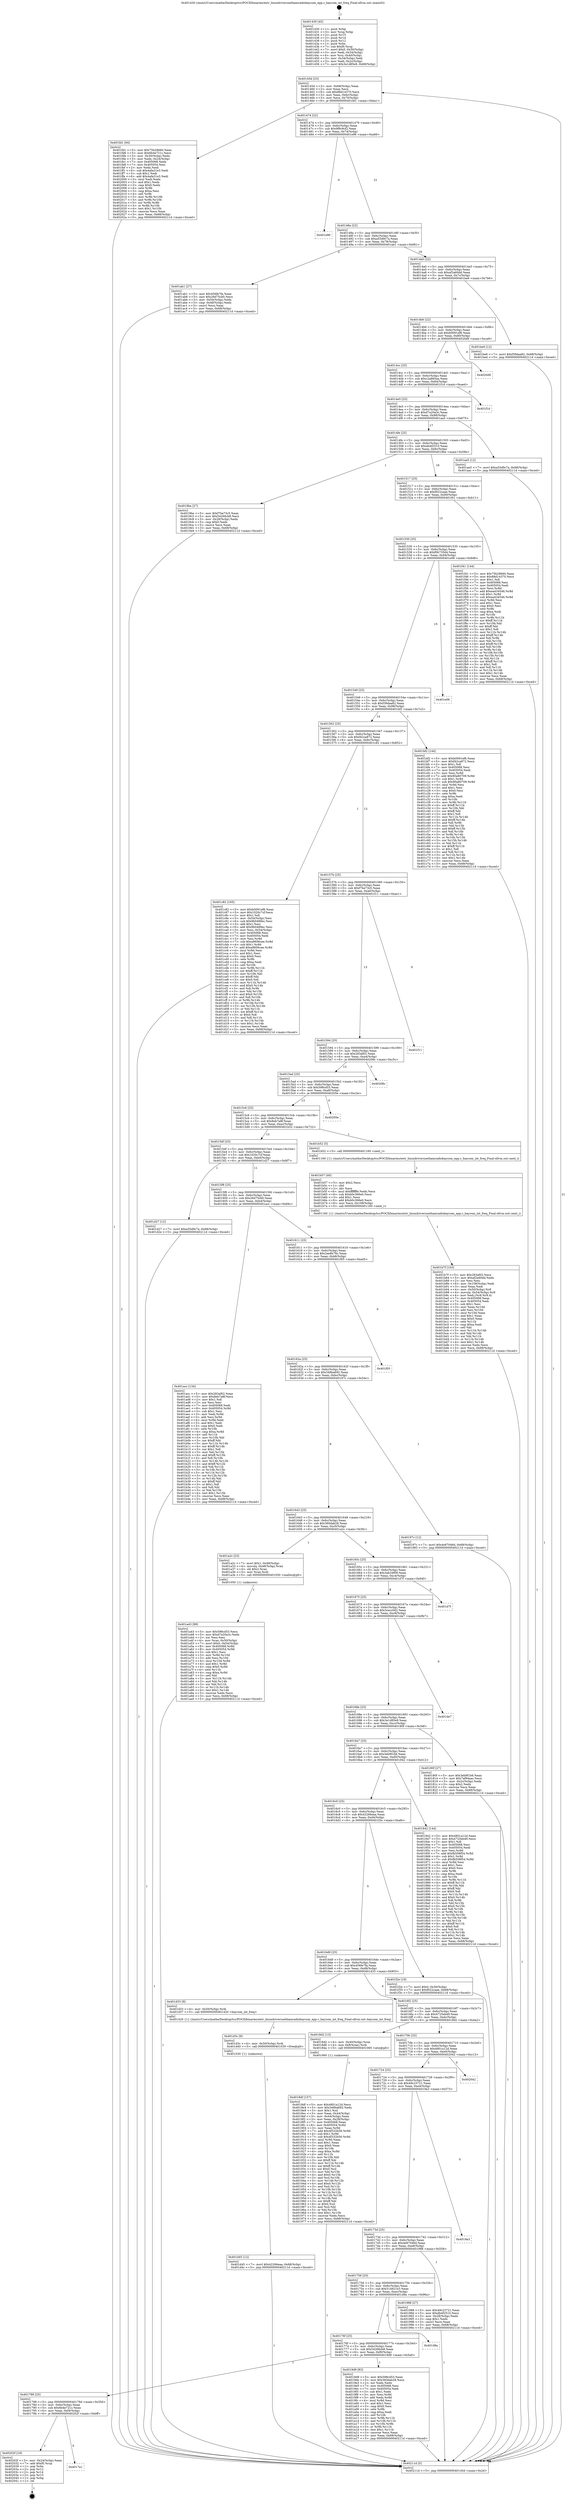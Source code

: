 digraph "0x401430" {
  label = "0x401430 (/mnt/c/Users/mathe/Desktop/tcc/POCII/binaries/extr_linuxdriversnethamradiobaycom_epp.c_baycom_int_freq_Final-ollvm.out::main(0))"
  labelloc = "t"
  node[shape=record]

  Entry [label="",width=0.3,height=0.3,shape=circle,fillcolor=black,style=filled]
  "0x40145d" [label="{
     0x40145d [23]\l
     | [instrs]\l
     &nbsp;&nbsp;0x40145d \<+3\>: mov -0x68(%rbp),%eax\l
     &nbsp;&nbsp;0x401460 \<+2\>: mov %eax,%ecx\l
     &nbsp;&nbsp;0x401462 \<+6\>: sub $0x88d14370,%ecx\l
     &nbsp;&nbsp;0x401468 \<+3\>: mov %eax,-0x6c(%rbp)\l
     &nbsp;&nbsp;0x40146b \<+3\>: mov %ecx,-0x70(%rbp)\l
     &nbsp;&nbsp;0x40146e \<+6\>: je 0000000000401fd1 \<main+0xba1\>\l
  }"]
  "0x401fd1" [label="{
     0x401fd1 [94]\l
     | [instrs]\l
     &nbsp;&nbsp;0x401fd1 \<+5\>: mov $0x75b28660,%eax\l
     &nbsp;&nbsp;0x401fd6 \<+5\>: mov $0x6b4e721c,%ecx\l
     &nbsp;&nbsp;0x401fdb \<+3\>: mov -0x30(%rbp),%edx\l
     &nbsp;&nbsp;0x401fde \<+3\>: mov %edx,-0x24(%rbp)\l
     &nbsp;&nbsp;0x401fe1 \<+7\>: mov 0x405068,%edx\l
     &nbsp;&nbsp;0x401fe8 \<+7\>: mov 0x405054,%esi\l
     &nbsp;&nbsp;0x401fef \<+2\>: mov %edx,%edi\l
     &nbsp;&nbsp;0x401ff1 \<+6\>: sub $0x4afa31e3,%edi\l
     &nbsp;&nbsp;0x401ff7 \<+3\>: sub $0x1,%edi\l
     &nbsp;&nbsp;0x401ffa \<+6\>: add $0x4afa31e3,%edi\l
     &nbsp;&nbsp;0x402000 \<+3\>: imul %edi,%edx\l
     &nbsp;&nbsp;0x402003 \<+3\>: and $0x1,%edx\l
     &nbsp;&nbsp;0x402006 \<+3\>: cmp $0x0,%edx\l
     &nbsp;&nbsp;0x402009 \<+4\>: sete %r8b\l
     &nbsp;&nbsp;0x40200d \<+3\>: cmp $0xa,%esi\l
     &nbsp;&nbsp;0x402010 \<+4\>: setl %r9b\l
     &nbsp;&nbsp;0x402014 \<+3\>: mov %r8b,%r10b\l
     &nbsp;&nbsp;0x402017 \<+3\>: and %r9b,%r10b\l
     &nbsp;&nbsp;0x40201a \<+3\>: xor %r9b,%r8b\l
     &nbsp;&nbsp;0x40201d \<+3\>: or %r8b,%r10b\l
     &nbsp;&nbsp;0x402020 \<+4\>: test $0x1,%r10b\l
     &nbsp;&nbsp;0x402024 \<+3\>: cmovne %ecx,%eax\l
     &nbsp;&nbsp;0x402027 \<+3\>: mov %eax,-0x68(%rbp)\l
     &nbsp;&nbsp;0x40202a \<+5\>: jmp 000000000040211d \<main+0xced\>\l
  }"]
  "0x401474" [label="{
     0x401474 [22]\l
     | [instrs]\l
     &nbsp;&nbsp;0x401474 \<+5\>: jmp 0000000000401479 \<main+0x49\>\l
     &nbsp;&nbsp;0x401479 \<+3\>: mov -0x6c(%rbp),%eax\l
     &nbsp;&nbsp;0x40147c \<+5\>: sub $0x9f8c9cf2,%eax\l
     &nbsp;&nbsp;0x401481 \<+3\>: mov %eax,-0x74(%rbp)\l
     &nbsp;&nbsp;0x401484 \<+6\>: je 0000000000401e96 \<main+0xa66\>\l
  }"]
  Exit [label="",width=0.3,height=0.3,shape=circle,fillcolor=black,style=filled,peripheries=2]
  "0x401e96" [label="{
     0x401e96\l
  }", style=dashed]
  "0x40148a" [label="{
     0x40148a [22]\l
     | [instrs]\l
     &nbsp;&nbsp;0x40148a \<+5\>: jmp 000000000040148f \<main+0x5f\>\l
     &nbsp;&nbsp;0x40148f \<+3\>: mov -0x6c(%rbp),%eax\l
     &nbsp;&nbsp;0x401492 \<+5\>: sub $0xa55d9c7a,%eax\l
     &nbsp;&nbsp;0x401497 \<+3\>: mov %eax,-0x78(%rbp)\l
     &nbsp;&nbsp;0x40149a \<+6\>: je 0000000000401ab1 \<main+0x681\>\l
  }"]
  "0x4017a1" [label="{
     0x4017a1\l
  }", style=dashed]
  "0x401ab1" [label="{
     0x401ab1 [27]\l
     | [instrs]\l
     &nbsp;&nbsp;0x401ab1 \<+5\>: mov $0x456fe7fa,%eax\l
     &nbsp;&nbsp;0x401ab6 \<+5\>: mov $0x26d75cb0,%ecx\l
     &nbsp;&nbsp;0x401abb \<+3\>: mov -0x54(%rbp),%edx\l
     &nbsp;&nbsp;0x401abe \<+3\>: cmp -0x48(%rbp),%edx\l
     &nbsp;&nbsp;0x401ac1 \<+3\>: cmovl %ecx,%eax\l
     &nbsp;&nbsp;0x401ac4 \<+3\>: mov %eax,-0x68(%rbp)\l
     &nbsp;&nbsp;0x401ac7 \<+5\>: jmp 000000000040211d \<main+0xced\>\l
  }"]
  "0x4014a0" [label="{
     0x4014a0 [22]\l
     | [instrs]\l
     &nbsp;&nbsp;0x4014a0 \<+5\>: jmp 00000000004014a5 \<main+0x75\>\l
     &nbsp;&nbsp;0x4014a5 \<+3\>: mov -0x6c(%rbp),%eax\l
     &nbsp;&nbsp;0x4014a8 \<+5\>: sub $0xaf2a60dd,%eax\l
     &nbsp;&nbsp;0x4014ad \<+3\>: mov %eax,-0x7c(%rbp)\l
     &nbsp;&nbsp;0x4014b0 \<+6\>: je 0000000000401be6 \<main+0x7b6\>\l
  }"]
  "0x40202f" [label="{
     0x40202f [19]\l
     | [instrs]\l
     &nbsp;&nbsp;0x40202f \<+3\>: mov -0x24(%rbp),%eax\l
     &nbsp;&nbsp;0x402032 \<+7\>: add $0xf0,%rsp\l
     &nbsp;&nbsp;0x402039 \<+1\>: pop %rbx\l
     &nbsp;&nbsp;0x40203a \<+2\>: pop %r12\l
     &nbsp;&nbsp;0x40203c \<+2\>: pop %r14\l
     &nbsp;&nbsp;0x40203e \<+2\>: pop %r15\l
     &nbsp;&nbsp;0x402040 \<+1\>: pop %rbp\l
     &nbsp;&nbsp;0x402041 \<+1\>: ret\l
  }"]
  "0x401be6" [label="{
     0x401be6 [12]\l
     | [instrs]\l
     &nbsp;&nbsp;0x401be6 \<+7\>: movl $0xf39daa82,-0x68(%rbp)\l
     &nbsp;&nbsp;0x401bed \<+5\>: jmp 000000000040211d \<main+0xced\>\l
  }"]
  "0x4014b6" [label="{
     0x4014b6 [22]\l
     | [instrs]\l
     &nbsp;&nbsp;0x4014b6 \<+5\>: jmp 00000000004014bb \<main+0x8b\>\l
     &nbsp;&nbsp;0x4014bb \<+3\>: mov -0x6c(%rbp),%eax\l
     &nbsp;&nbsp;0x4014be \<+5\>: sub $0xb0091ef6,%eax\l
     &nbsp;&nbsp;0x4014c3 \<+3\>: mov %eax,-0x80(%rbp)\l
     &nbsp;&nbsp;0x4014c6 \<+6\>: je 00000000004020d9 \<main+0xca9\>\l
  }"]
  "0x401d45" [label="{
     0x401d45 [12]\l
     | [instrs]\l
     &nbsp;&nbsp;0x401d45 \<+7\>: movl $0x42266eaa,-0x68(%rbp)\l
     &nbsp;&nbsp;0x401d4c \<+5\>: jmp 000000000040211d \<main+0xced\>\l
  }"]
  "0x4020d9" [label="{
     0x4020d9\l
  }", style=dashed]
  "0x4014cc" [label="{
     0x4014cc [25]\l
     | [instrs]\l
     &nbsp;&nbsp;0x4014cc \<+5\>: jmp 00000000004014d1 \<main+0xa1\>\l
     &nbsp;&nbsp;0x4014d1 \<+3\>: mov -0x6c(%rbp),%eax\l
     &nbsp;&nbsp;0x4014d4 \<+5\>: sub $0xc2a865aa,%eax\l
     &nbsp;&nbsp;0x4014d9 \<+6\>: mov %eax,-0x84(%rbp)\l
     &nbsp;&nbsp;0x4014df \<+6\>: je 0000000000401f1d \<main+0xaed\>\l
  }"]
  "0x401d3c" [label="{
     0x401d3c [9]\l
     | [instrs]\l
     &nbsp;&nbsp;0x401d3c \<+4\>: mov -0x50(%rbp),%rdi\l
     &nbsp;&nbsp;0x401d40 \<+5\>: call 0000000000401030 \<free@plt\>\l
     | [calls]\l
     &nbsp;&nbsp;0x401030 \{1\} (unknown)\l
  }"]
  "0x401f1d" [label="{
     0x401f1d\l
  }", style=dashed]
  "0x4014e5" [label="{
     0x4014e5 [25]\l
     | [instrs]\l
     &nbsp;&nbsp;0x4014e5 \<+5\>: jmp 00000000004014ea \<main+0xba\>\l
     &nbsp;&nbsp;0x4014ea \<+3\>: mov -0x6c(%rbp),%eax\l
     &nbsp;&nbsp;0x4014ed \<+5\>: sub $0xd7a20a3c,%eax\l
     &nbsp;&nbsp;0x4014f2 \<+6\>: mov %eax,-0x88(%rbp)\l
     &nbsp;&nbsp;0x4014f8 \<+6\>: je 0000000000401aa5 \<main+0x675\>\l
  }"]
  "0x401b7f" [label="{
     0x401b7f [103]\l
     | [instrs]\l
     &nbsp;&nbsp;0x401b7f \<+5\>: mov $0x283af02,%ecx\l
     &nbsp;&nbsp;0x401b84 \<+5\>: mov $0xaf2a60dd,%edx\l
     &nbsp;&nbsp;0x401b89 \<+2\>: xor %esi,%esi\l
     &nbsp;&nbsp;0x401b8b \<+6\>: mov -0x108(%rbp),%edi\l
     &nbsp;&nbsp;0x401b91 \<+3\>: imul %eax,%edi\l
     &nbsp;&nbsp;0x401b94 \<+4\>: mov -0x50(%rbp),%r8\l
     &nbsp;&nbsp;0x401b98 \<+4\>: movslq -0x54(%rbp),%r9\l
     &nbsp;&nbsp;0x401b9c \<+4\>: mov %edi,(%r8,%r9,4)\l
     &nbsp;&nbsp;0x401ba0 \<+7\>: mov 0x405068,%eax\l
     &nbsp;&nbsp;0x401ba7 \<+7\>: mov 0x405054,%edi\l
     &nbsp;&nbsp;0x401bae \<+3\>: sub $0x1,%esi\l
     &nbsp;&nbsp;0x401bb1 \<+3\>: mov %eax,%r10d\l
     &nbsp;&nbsp;0x401bb4 \<+3\>: add %esi,%r10d\l
     &nbsp;&nbsp;0x401bb7 \<+4\>: imul %r10d,%eax\l
     &nbsp;&nbsp;0x401bbb \<+3\>: and $0x1,%eax\l
     &nbsp;&nbsp;0x401bbe \<+3\>: cmp $0x0,%eax\l
     &nbsp;&nbsp;0x401bc1 \<+4\>: sete %r11b\l
     &nbsp;&nbsp;0x401bc5 \<+3\>: cmp $0xa,%edi\l
     &nbsp;&nbsp;0x401bc8 \<+3\>: setl %bl\l
     &nbsp;&nbsp;0x401bcb \<+3\>: mov %r11b,%r14b\l
     &nbsp;&nbsp;0x401bce \<+3\>: and %bl,%r14b\l
     &nbsp;&nbsp;0x401bd1 \<+3\>: xor %bl,%r11b\l
     &nbsp;&nbsp;0x401bd4 \<+3\>: or %r11b,%r14b\l
     &nbsp;&nbsp;0x401bd7 \<+4\>: test $0x1,%r14b\l
     &nbsp;&nbsp;0x401bdb \<+3\>: cmovne %edx,%ecx\l
     &nbsp;&nbsp;0x401bde \<+3\>: mov %ecx,-0x68(%rbp)\l
     &nbsp;&nbsp;0x401be1 \<+5\>: jmp 000000000040211d \<main+0xced\>\l
  }"]
  "0x401aa5" [label="{
     0x401aa5 [12]\l
     | [instrs]\l
     &nbsp;&nbsp;0x401aa5 \<+7\>: movl $0xa55d9c7a,-0x68(%rbp)\l
     &nbsp;&nbsp;0x401aac \<+5\>: jmp 000000000040211d \<main+0xced\>\l
  }"]
  "0x4014fe" [label="{
     0x4014fe [25]\l
     | [instrs]\l
     &nbsp;&nbsp;0x4014fe \<+5\>: jmp 0000000000401503 \<main+0xd3\>\l
     &nbsp;&nbsp;0x401503 \<+3\>: mov -0x6c(%rbp),%eax\l
     &nbsp;&nbsp;0x401506 \<+5\>: sub $0xdb4f2510,%eax\l
     &nbsp;&nbsp;0x40150b \<+6\>: mov %eax,-0x8c(%rbp)\l
     &nbsp;&nbsp;0x401511 \<+6\>: je 00000000004019be \<main+0x58e\>\l
  }"]
  "0x401b57" [label="{
     0x401b57 [40]\l
     | [instrs]\l
     &nbsp;&nbsp;0x401b57 \<+5\>: mov $0x2,%ecx\l
     &nbsp;&nbsp;0x401b5c \<+1\>: cltd\l
     &nbsp;&nbsp;0x401b5d \<+2\>: idiv %ecx\l
     &nbsp;&nbsp;0x401b5f \<+6\>: imul $0xfffffffe,%edx,%ecx\l
     &nbsp;&nbsp;0x401b65 \<+6\>: sub $0xb0c366e0,%ecx\l
     &nbsp;&nbsp;0x401b6b \<+3\>: add $0x1,%ecx\l
     &nbsp;&nbsp;0x401b6e \<+6\>: add $0xb0c366e0,%ecx\l
     &nbsp;&nbsp;0x401b74 \<+6\>: mov %ecx,-0x108(%rbp)\l
     &nbsp;&nbsp;0x401b7a \<+5\>: call 0000000000401160 \<next_i\>\l
     | [calls]\l
     &nbsp;&nbsp;0x401160 \{1\} (/mnt/c/Users/mathe/Desktop/tcc/POCII/binaries/extr_linuxdriversnethamradiobaycom_epp.c_baycom_int_freq_Final-ollvm.out::next_i)\l
  }"]
  "0x4019be" [label="{
     0x4019be [27]\l
     | [instrs]\l
     &nbsp;&nbsp;0x4019be \<+5\>: mov $0xf7be73c5,%eax\l
     &nbsp;&nbsp;0x4019c3 \<+5\>: mov $0x54266cb8,%ecx\l
     &nbsp;&nbsp;0x4019c8 \<+3\>: mov -0x28(%rbp),%edx\l
     &nbsp;&nbsp;0x4019cb \<+3\>: cmp $0x0,%edx\l
     &nbsp;&nbsp;0x4019ce \<+3\>: cmove %ecx,%eax\l
     &nbsp;&nbsp;0x4019d1 \<+3\>: mov %eax,-0x68(%rbp)\l
     &nbsp;&nbsp;0x4019d4 \<+5\>: jmp 000000000040211d \<main+0xced\>\l
  }"]
  "0x401517" [label="{
     0x401517 [25]\l
     | [instrs]\l
     &nbsp;&nbsp;0x401517 \<+5\>: jmp 000000000040151c \<main+0xec\>\l
     &nbsp;&nbsp;0x40151c \<+3\>: mov -0x6c(%rbp),%eax\l
     &nbsp;&nbsp;0x40151f \<+5\>: sub $0xf022caae,%eax\l
     &nbsp;&nbsp;0x401524 \<+6\>: mov %eax,-0x90(%rbp)\l
     &nbsp;&nbsp;0x40152a \<+6\>: je 0000000000401f41 \<main+0xb11\>\l
  }"]
  "0x401a43" [label="{
     0x401a43 [98]\l
     | [instrs]\l
     &nbsp;&nbsp;0x401a43 \<+5\>: mov $0x598cd53,%ecx\l
     &nbsp;&nbsp;0x401a48 \<+5\>: mov $0xd7a20a3c,%edx\l
     &nbsp;&nbsp;0x401a4d \<+2\>: xor %esi,%esi\l
     &nbsp;&nbsp;0x401a4f \<+4\>: mov %rax,-0x50(%rbp)\l
     &nbsp;&nbsp;0x401a53 \<+7\>: movl $0x0,-0x54(%rbp)\l
     &nbsp;&nbsp;0x401a5a \<+8\>: mov 0x405068,%r8d\l
     &nbsp;&nbsp;0x401a62 \<+8\>: mov 0x405054,%r9d\l
     &nbsp;&nbsp;0x401a6a \<+3\>: sub $0x1,%esi\l
     &nbsp;&nbsp;0x401a6d \<+3\>: mov %r8d,%r10d\l
     &nbsp;&nbsp;0x401a70 \<+3\>: add %esi,%r10d\l
     &nbsp;&nbsp;0x401a73 \<+4\>: imul %r10d,%r8d\l
     &nbsp;&nbsp;0x401a77 \<+4\>: and $0x1,%r8d\l
     &nbsp;&nbsp;0x401a7b \<+4\>: cmp $0x0,%r8d\l
     &nbsp;&nbsp;0x401a7f \<+4\>: sete %r11b\l
     &nbsp;&nbsp;0x401a83 \<+4\>: cmp $0xa,%r9d\l
     &nbsp;&nbsp;0x401a87 \<+3\>: setl %bl\l
     &nbsp;&nbsp;0x401a8a \<+3\>: mov %r11b,%r14b\l
     &nbsp;&nbsp;0x401a8d \<+3\>: and %bl,%r14b\l
     &nbsp;&nbsp;0x401a90 \<+3\>: xor %bl,%r11b\l
     &nbsp;&nbsp;0x401a93 \<+3\>: or %r11b,%r14b\l
     &nbsp;&nbsp;0x401a96 \<+4\>: test $0x1,%r14b\l
     &nbsp;&nbsp;0x401a9a \<+3\>: cmovne %edx,%ecx\l
     &nbsp;&nbsp;0x401a9d \<+3\>: mov %ecx,-0x68(%rbp)\l
     &nbsp;&nbsp;0x401aa0 \<+5\>: jmp 000000000040211d \<main+0xced\>\l
  }"]
  "0x401f41" [label="{
     0x401f41 [144]\l
     | [instrs]\l
     &nbsp;&nbsp;0x401f41 \<+5\>: mov $0x75b28660,%eax\l
     &nbsp;&nbsp;0x401f46 \<+5\>: mov $0x88d14370,%ecx\l
     &nbsp;&nbsp;0x401f4b \<+2\>: mov $0x1,%dl\l
     &nbsp;&nbsp;0x401f4d \<+7\>: mov 0x405068,%esi\l
     &nbsp;&nbsp;0x401f54 \<+7\>: mov 0x405054,%edi\l
     &nbsp;&nbsp;0x401f5b \<+3\>: mov %esi,%r8d\l
     &nbsp;&nbsp;0x401f5e \<+7\>: add $0xea434546,%r8d\l
     &nbsp;&nbsp;0x401f65 \<+4\>: sub $0x1,%r8d\l
     &nbsp;&nbsp;0x401f69 \<+7\>: sub $0xea434546,%r8d\l
     &nbsp;&nbsp;0x401f70 \<+4\>: imul %r8d,%esi\l
     &nbsp;&nbsp;0x401f74 \<+3\>: and $0x1,%esi\l
     &nbsp;&nbsp;0x401f77 \<+3\>: cmp $0x0,%esi\l
     &nbsp;&nbsp;0x401f7a \<+4\>: sete %r9b\l
     &nbsp;&nbsp;0x401f7e \<+3\>: cmp $0xa,%edi\l
     &nbsp;&nbsp;0x401f81 \<+4\>: setl %r10b\l
     &nbsp;&nbsp;0x401f85 \<+3\>: mov %r9b,%r11b\l
     &nbsp;&nbsp;0x401f88 \<+4\>: xor $0xff,%r11b\l
     &nbsp;&nbsp;0x401f8c \<+3\>: mov %r10b,%bl\l
     &nbsp;&nbsp;0x401f8f \<+3\>: xor $0xff,%bl\l
     &nbsp;&nbsp;0x401f92 \<+3\>: xor $0x1,%dl\l
     &nbsp;&nbsp;0x401f95 \<+3\>: mov %r11b,%r14b\l
     &nbsp;&nbsp;0x401f98 \<+4\>: and $0xff,%r14b\l
     &nbsp;&nbsp;0x401f9c \<+3\>: and %dl,%r9b\l
     &nbsp;&nbsp;0x401f9f \<+3\>: mov %bl,%r15b\l
     &nbsp;&nbsp;0x401fa2 \<+4\>: and $0xff,%r15b\l
     &nbsp;&nbsp;0x401fa6 \<+3\>: and %dl,%r10b\l
     &nbsp;&nbsp;0x401fa9 \<+3\>: or %r9b,%r14b\l
     &nbsp;&nbsp;0x401fac \<+3\>: or %r10b,%r15b\l
     &nbsp;&nbsp;0x401faf \<+3\>: xor %r15b,%r14b\l
     &nbsp;&nbsp;0x401fb2 \<+3\>: or %bl,%r11b\l
     &nbsp;&nbsp;0x401fb5 \<+4\>: xor $0xff,%r11b\l
     &nbsp;&nbsp;0x401fb9 \<+3\>: or $0x1,%dl\l
     &nbsp;&nbsp;0x401fbc \<+3\>: and %dl,%r11b\l
     &nbsp;&nbsp;0x401fbf \<+3\>: or %r11b,%r14b\l
     &nbsp;&nbsp;0x401fc2 \<+4\>: test $0x1,%r14b\l
     &nbsp;&nbsp;0x401fc6 \<+3\>: cmovne %ecx,%eax\l
     &nbsp;&nbsp;0x401fc9 \<+3\>: mov %eax,-0x68(%rbp)\l
     &nbsp;&nbsp;0x401fcc \<+5\>: jmp 000000000040211d \<main+0xced\>\l
  }"]
  "0x401530" [label="{
     0x401530 [25]\l
     | [instrs]\l
     &nbsp;&nbsp;0x401530 \<+5\>: jmp 0000000000401535 \<main+0x105\>\l
     &nbsp;&nbsp;0x401535 \<+3\>: mov -0x6c(%rbp),%eax\l
     &nbsp;&nbsp;0x401538 \<+5\>: sub $0xf0b735d4,%eax\l
     &nbsp;&nbsp;0x40153d \<+6\>: mov %eax,-0x94(%rbp)\l
     &nbsp;&nbsp;0x401543 \<+6\>: je 0000000000401e06 \<main+0x9d6\>\l
  }"]
  "0x401788" [label="{
     0x401788 [25]\l
     | [instrs]\l
     &nbsp;&nbsp;0x401788 \<+5\>: jmp 000000000040178d \<main+0x35d\>\l
     &nbsp;&nbsp;0x40178d \<+3\>: mov -0x6c(%rbp),%eax\l
     &nbsp;&nbsp;0x401790 \<+5\>: sub $0x6b4e721c,%eax\l
     &nbsp;&nbsp;0x401795 \<+6\>: mov %eax,-0xf4(%rbp)\l
     &nbsp;&nbsp;0x40179b \<+6\>: je 000000000040202f \<main+0xbff\>\l
  }"]
  "0x401e06" [label="{
     0x401e06\l
  }", style=dashed]
  "0x401549" [label="{
     0x401549 [25]\l
     | [instrs]\l
     &nbsp;&nbsp;0x401549 \<+5\>: jmp 000000000040154e \<main+0x11e\>\l
     &nbsp;&nbsp;0x40154e \<+3\>: mov -0x6c(%rbp),%eax\l
     &nbsp;&nbsp;0x401551 \<+5\>: sub $0xf39daa82,%eax\l
     &nbsp;&nbsp;0x401556 \<+6\>: mov %eax,-0x98(%rbp)\l
     &nbsp;&nbsp;0x40155c \<+6\>: je 0000000000401bf2 \<main+0x7c2\>\l
  }"]
  "0x4019d9" [label="{
     0x4019d9 [83]\l
     | [instrs]\l
     &nbsp;&nbsp;0x4019d9 \<+5\>: mov $0x598cd53,%eax\l
     &nbsp;&nbsp;0x4019de \<+5\>: mov $0x360dab28,%ecx\l
     &nbsp;&nbsp;0x4019e3 \<+2\>: xor %edx,%edx\l
     &nbsp;&nbsp;0x4019e5 \<+7\>: mov 0x405068,%esi\l
     &nbsp;&nbsp;0x4019ec \<+7\>: mov 0x405054,%edi\l
     &nbsp;&nbsp;0x4019f3 \<+3\>: sub $0x1,%edx\l
     &nbsp;&nbsp;0x4019f6 \<+3\>: mov %esi,%r8d\l
     &nbsp;&nbsp;0x4019f9 \<+3\>: add %edx,%r8d\l
     &nbsp;&nbsp;0x4019fc \<+4\>: imul %r8d,%esi\l
     &nbsp;&nbsp;0x401a00 \<+3\>: and $0x1,%esi\l
     &nbsp;&nbsp;0x401a03 \<+3\>: cmp $0x0,%esi\l
     &nbsp;&nbsp;0x401a06 \<+4\>: sete %r9b\l
     &nbsp;&nbsp;0x401a0a \<+3\>: cmp $0xa,%edi\l
     &nbsp;&nbsp;0x401a0d \<+4\>: setl %r10b\l
     &nbsp;&nbsp;0x401a11 \<+3\>: mov %r9b,%r11b\l
     &nbsp;&nbsp;0x401a14 \<+3\>: and %r10b,%r11b\l
     &nbsp;&nbsp;0x401a17 \<+3\>: xor %r10b,%r9b\l
     &nbsp;&nbsp;0x401a1a \<+3\>: or %r9b,%r11b\l
     &nbsp;&nbsp;0x401a1d \<+4\>: test $0x1,%r11b\l
     &nbsp;&nbsp;0x401a21 \<+3\>: cmovne %ecx,%eax\l
     &nbsp;&nbsp;0x401a24 \<+3\>: mov %eax,-0x68(%rbp)\l
     &nbsp;&nbsp;0x401a27 \<+5\>: jmp 000000000040211d \<main+0xced\>\l
  }"]
  "0x401bf2" [label="{
     0x401bf2 [144]\l
     | [instrs]\l
     &nbsp;&nbsp;0x401bf2 \<+5\>: mov $0xb0091ef6,%eax\l
     &nbsp;&nbsp;0x401bf7 \<+5\>: mov $0xf42ca872,%ecx\l
     &nbsp;&nbsp;0x401bfc \<+2\>: mov $0x1,%dl\l
     &nbsp;&nbsp;0x401bfe \<+7\>: mov 0x405068,%esi\l
     &nbsp;&nbsp;0x401c05 \<+7\>: mov 0x405054,%edi\l
     &nbsp;&nbsp;0x401c0c \<+3\>: mov %esi,%r8d\l
     &nbsp;&nbsp;0x401c0f \<+7\>: add $0x90a80709,%r8d\l
     &nbsp;&nbsp;0x401c16 \<+4\>: sub $0x1,%r8d\l
     &nbsp;&nbsp;0x401c1a \<+7\>: sub $0x90a80709,%r8d\l
     &nbsp;&nbsp;0x401c21 \<+4\>: imul %r8d,%esi\l
     &nbsp;&nbsp;0x401c25 \<+3\>: and $0x1,%esi\l
     &nbsp;&nbsp;0x401c28 \<+3\>: cmp $0x0,%esi\l
     &nbsp;&nbsp;0x401c2b \<+4\>: sete %r9b\l
     &nbsp;&nbsp;0x401c2f \<+3\>: cmp $0xa,%edi\l
     &nbsp;&nbsp;0x401c32 \<+4\>: setl %r10b\l
     &nbsp;&nbsp;0x401c36 \<+3\>: mov %r9b,%r11b\l
     &nbsp;&nbsp;0x401c39 \<+4\>: xor $0xff,%r11b\l
     &nbsp;&nbsp;0x401c3d \<+3\>: mov %r10b,%bl\l
     &nbsp;&nbsp;0x401c40 \<+3\>: xor $0xff,%bl\l
     &nbsp;&nbsp;0x401c43 \<+3\>: xor $0x1,%dl\l
     &nbsp;&nbsp;0x401c46 \<+3\>: mov %r11b,%r14b\l
     &nbsp;&nbsp;0x401c49 \<+4\>: and $0xff,%r14b\l
     &nbsp;&nbsp;0x401c4d \<+3\>: and %dl,%r9b\l
     &nbsp;&nbsp;0x401c50 \<+3\>: mov %bl,%r15b\l
     &nbsp;&nbsp;0x401c53 \<+4\>: and $0xff,%r15b\l
     &nbsp;&nbsp;0x401c57 \<+3\>: and %dl,%r10b\l
     &nbsp;&nbsp;0x401c5a \<+3\>: or %r9b,%r14b\l
     &nbsp;&nbsp;0x401c5d \<+3\>: or %r10b,%r15b\l
     &nbsp;&nbsp;0x401c60 \<+3\>: xor %r15b,%r14b\l
     &nbsp;&nbsp;0x401c63 \<+3\>: or %bl,%r11b\l
     &nbsp;&nbsp;0x401c66 \<+4\>: xor $0xff,%r11b\l
     &nbsp;&nbsp;0x401c6a \<+3\>: or $0x1,%dl\l
     &nbsp;&nbsp;0x401c6d \<+3\>: and %dl,%r11b\l
     &nbsp;&nbsp;0x401c70 \<+3\>: or %r11b,%r14b\l
     &nbsp;&nbsp;0x401c73 \<+4\>: test $0x1,%r14b\l
     &nbsp;&nbsp;0x401c77 \<+3\>: cmovne %ecx,%eax\l
     &nbsp;&nbsp;0x401c7a \<+3\>: mov %eax,-0x68(%rbp)\l
     &nbsp;&nbsp;0x401c7d \<+5\>: jmp 000000000040211d \<main+0xced\>\l
  }"]
  "0x401562" [label="{
     0x401562 [25]\l
     | [instrs]\l
     &nbsp;&nbsp;0x401562 \<+5\>: jmp 0000000000401567 \<main+0x137\>\l
     &nbsp;&nbsp;0x401567 \<+3\>: mov -0x6c(%rbp),%eax\l
     &nbsp;&nbsp;0x40156a \<+5\>: sub $0xf42ca872,%eax\l
     &nbsp;&nbsp;0x40156f \<+6\>: mov %eax,-0x9c(%rbp)\l
     &nbsp;&nbsp;0x401575 \<+6\>: je 0000000000401c82 \<main+0x852\>\l
  }"]
  "0x40176f" [label="{
     0x40176f [25]\l
     | [instrs]\l
     &nbsp;&nbsp;0x40176f \<+5\>: jmp 0000000000401774 \<main+0x344\>\l
     &nbsp;&nbsp;0x401774 \<+3\>: mov -0x6c(%rbp),%eax\l
     &nbsp;&nbsp;0x401777 \<+5\>: sub $0x54266cb8,%eax\l
     &nbsp;&nbsp;0x40177c \<+6\>: mov %eax,-0xf0(%rbp)\l
     &nbsp;&nbsp;0x401782 \<+6\>: je 00000000004019d9 \<main+0x5a9\>\l
  }"]
  "0x401c82" [label="{
     0x401c82 [165]\l
     | [instrs]\l
     &nbsp;&nbsp;0x401c82 \<+5\>: mov $0xb0091ef6,%eax\l
     &nbsp;&nbsp;0x401c87 \<+5\>: mov $0x1020c7cf,%ecx\l
     &nbsp;&nbsp;0x401c8c \<+2\>: mov $0x1,%dl\l
     &nbsp;&nbsp;0x401c8e \<+3\>: mov -0x54(%rbp),%esi\l
     &nbsp;&nbsp;0x401c91 \<+6\>: sub $0x9b0489ec,%esi\l
     &nbsp;&nbsp;0x401c97 \<+3\>: add $0x1,%esi\l
     &nbsp;&nbsp;0x401c9a \<+6\>: add $0x9b0489ec,%esi\l
     &nbsp;&nbsp;0x401ca0 \<+3\>: mov %esi,-0x54(%rbp)\l
     &nbsp;&nbsp;0x401ca3 \<+7\>: mov 0x405068,%esi\l
     &nbsp;&nbsp;0x401caa \<+7\>: mov 0x405054,%edi\l
     &nbsp;&nbsp;0x401cb1 \<+3\>: mov %esi,%r8d\l
     &nbsp;&nbsp;0x401cb4 \<+7\>: sub $0xa9606cee,%r8d\l
     &nbsp;&nbsp;0x401cbb \<+4\>: sub $0x1,%r8d\l
     &nbsp;&nbsp;0x401cbf \<+7\>: add $0xa9606cee,%r8d\l
     &nbsp;&nbsp;0x401cc6 \<+4\>: imul %r8d,%esi\l
     &nbsp;&nbsp;0x401cca \<+3\>: and $0x1,%esi\l
     &nbsp;&nbsp;0x401ccd \<+3\>: cmp $0x0,%esi\l
     &nbsp;&nbsp;0x401cd0 \<+4\>: sete %r9b\l
     &nbsp;&nbsp;0x401cd4 \<+3\>: cmp $0xa,%edi\l
     &nbsp;&nbsp;0x401cd7 \<+4\>: setl %r10b\l
     &nbsp;&nbsp;0x401cdb \<+3\>: mov %r9b,%r11b\l
     &nbsp;&nbsp;0x401cde \<+4\>: xor $0xff,%r11b\l
     &nbsp;&nbsp;0x401ce2 \<+3\>: mov %r10b,%bl\l
     &nbsp;&nbsp;0x401ce5 \<+3\>: xor $0xff,%bl\l
     &nbsp;&nbsp;0x401ce8 \<+3\>: xor $0x0,%dl\l
     &nbsp;&nbsp;0x401ceb \<+3\>: mov %r11b,%r14b\l
     &nbsp;&nbsp;0x401cee \<+4\>: and $0x0,%r14b\l
     &nbsp;&nbsp;0x401cf2 \<+3\>: and %dl,%r9b\l
     &nbsp;&nbsp;0x401cf5 \<+3\>: mov %bl,%r15b\l
     &nbsp;&nbsp;0x401cf8 \<+4\>: and $0x0,%r15b\l
     &nbsp;&nbsp;0x401cfc \<+3\>: and %dl,%r10b\l
     &nbsp;&nbsp;0x401cff \<+3\>: or %r9b,%r14b\l
     &nbsp;&nbsp;0x401d02 \<+3\>: or %r10b,%r15b\l
     &nbsp;&nbsp;0x401d05 \<+3\>: xor %r15b,%r14b\l
     &nbsp;&nbsp;0x401d08 \<+3\>: or %bl,%r11b\l
     &nbsp;&nbsp;0x401d0b \<+4\>: xor $0xff,%r11b\l
     &nbsp;&nbsp;0x401d0f \<+3\>: or $0x0,%dl\l
     &nbsp;&nbsp;0x401d12 \<+3\>: and %dl,%r11b\l
     &nbsp;&nbsp;0x401d15 \<+3\>: or %r11b,%r14b\l
     &nbsp;&nbsp;0x401d18 \<+4\>: test $0x1,%r14b\l
     &nbsp;&nbsp;0x401d1c \<+3\>: cmovne %ecx,%eax\l
     &nbsp;&nbsp;0x401d1f \<+3\>: mov %eax,-0x68(%rbp)\l
     &nbsp;&nbsp;0x401d22 \<+5\>: jmp 000000000040211d \<main+0xced\>\l
  }"]
  "0x40157b" [label="{
     0x40157b [25]\l
     | [instrs]\l
     &nbsp;&nbsp;0x40157b \<+5\>: jmp 0000000000401580 \<main+0x150\>\l
     &nbsp;&nbsp;0x401580 \<+3\>: mov -0x6c(%rbp),%eax\l
     &nbsp;&nbsp;0x401583 \<+5\>: sub $0xf7be73c5,%eax\l
     &nbsp;&nbsp;0x401588 \<+6\>: mov %eax,-0xa0(%rbp)\l
     &nbsp;&nbsp;0x40158e \<+6\>: je 0000000000401f11 \<main+0xae1\>\l
  }"]
  "0x401d9a" [label="{
     0x401d9a\l
  }", style=dashed]
  "0x401f11" [label="{
     0x401f11\l
  }", style=dashed]
  "0x401594" [label="{
     0x401594 [25]\l
     | [instrs]\l
     &nbsp;&nbsp;0x401594 \<+5\>: jmp 0000000000401599 \<main+0x169\>\l
     &nbsp;&nbsp;0x401599 \<+3\>: mov -0x6c(%rbp),%eax\l
     &nbsp;&nbsp;0x40159c \<+5\>: sub $0x283af02,%eax\l
     &nbsp;&nbsp;0x4015a1 \<+6\>: mov %eax,-0xa4(%rbp)\l
     &nbsp;&nbsp;0x4015a7 \<+6\>: je 000000000040208c \<main+0xc5c\>\l
  }"]
  "0x401756" [label="{
     0x401756 [25]\l
     | [instrs]\l
     &nbsp;&nbsp;0x401756 \<+5\>: jmp 000000000040175b \<main+0x32b\>\l
     &nbsp;&nbsp;0x40175b \<+3\>: mov -0x6c(%rbp),%eax\l
     &nbsp;&nbsp;0x40175e \<+5\>: sub $0x514921e3,%eax\l
     &nbsp;&nbsp;0x401763 \<+6\>: mov %eax,-0xec(%rbp)\l
     &nbsp;&nbsp;0x401769 \<+6\>: je 0000000000401d9a \<main+0x96a\>\l
  }"]
  "0x40208c" [label="{
     0x40208c\l
  }", style=dashed]
  "0x4015ad" [label="{
     0x4015ad [25]\l
     | [instrs]\l
     &nbsp;&nbsp;0x4015ad \<+5\>: jmp 00000000004015b2 \<main+0x182\>\l
     &nbsp;&nbsp;0x4015b2 \<+3\>: mov -0x6c(%rbp),%eax\l
     &nbsp;&nbsp;0x4015b5 \<+5\>: sub $0x598cd53,%eax\l
     &nbsp;&nbsp;0x4015ba \<+6\>: mov %eax,-0xa8(%rbp)\l
     &nbsp;&nbsp;0x4015c0 \<+6\>: je 000000000040205e \<main+0xc2e\>\l
  }"]
  "0x401988" [label="{
     0x401988 [27]\l
     | [instrs]\l
     &nbsp;&nbsp;0x401988 \<+5\>: mov $0x49c23721,%eax\l
     &nbsp;&nbsp;0x40198d \<+5\>: mov $0xdb4f2510,%ecx\l
     &nbsp;&nbsp;0x401992 \<+3\>: mov -0x28(%rbp),%edx\l
     &nbsp;&nbsp;0x401995 \<+3\>: cmp $0x1,%edx\l
     &nbsp;&nbsp;0x401998 \<+3\>: cmovl %ecx,%eax\l
     &nbsp;&nbsp;0x40199b \<+3\>: mov %eax,-0x68(%rbp)\l
     &nbsp;&nbsp;0x40199e \<+5\>: jmp 000000000040211d \<main+0xced\>\l
  }"]
  "0x40205e" [label="{
     0x40205e\l
  }", style=dashed]
  "0x4015c6" [label="{
     0x4015c6 [25]\l
     | [instrs]\l
     &nbsp;&nbsp;0x4015c6 \<+5\>: jmp 00000000004015cb \<main+0x19b\>\l
     &nbsp;&nbsp;0x4015cb \<+3\>: mov -0x6c(%rbp),%eax\l
     &nbsp;&nbsp;0x4015ce \<+5\>: sub $0x8eb7a8f,%eax\l
     &nbsp;&nbsp;0x4015d3 \<+6\>: mov %eax,-0xac(%rbp)\l
     &nbsp;&nbsp;0x4015d9 \<+6\>: je 0000000000401b52 \<main+0x722\>\l
  }"]
  "0x40173d" [label="{
     0x40173d [25]\l
     | [instrs]\l
     &nbsp;&nbsp;0x40173d \<+5\>: jmp 0000000000401742 \<main+0x312\>\l
     &nbsp;&nbsp;0x401742 \<+3\>: mov -0x6c(%rbp),%eax\l
     &nbsp;&nbsp;0x401745 \<+5\>: sub $0x4e87046d,%eax\l
     &nbsp;&nbsp;0x40174a \<+6\>: mov %eax,-0xe8(%rbp)\l
     &nbsp;&nbsp;0x401750 \<+6\>: je 0000000000401988 \<main+0x558\>\l
  }"]
  "0x401b52" [label="{
     0x401b52 [5]\l
     | [instrs]\l
     &nbsp;&nbsp;0x401b52 \<+5\>: call 0000000000401160 \<next_i\>\l
     | [calls]\l
     &nbsp;&nbsp;0x401160 \{1\} (/mnt/c/Users/mathe/Desktop/tcc/POCII/binaries/extr_linuxdriversnethamradiobaycom_epp.c_baycom_int_freq_Final-ollvm.out::next_i)\l
  }"]
  "0x4015df" [label="{
     0x4015df [25]\l
     | [instrs]\l
     &nbsp;&nbsp;0x4015df \<+5\>: jmp 00000000004015e4 \<main+0x1b4\>\l
     &nbsp;&nbsp;0x4015e4 \<+3\>: mov -0x6c(%rbp),%eax\l
     &nbsp;&nbsp;0x4015e7 \<+5\>: sub $0x1020c7cf,%eax\l
     &nbsp;&nbsp;0x4015ec \<+6\>: mov %eax,-0xb0(%rbp)\l
     &nbsp;&nbsp;0x4015f2 \<+6\>: je 0000000000401d27 \<main+0x8f7\>\l
  }"]
  "0x4019a3" [label="{
     0x4019a3\l
  }", style=dashed]
  "0x401d27" [label="{
     0x401d27 [12]\l
     | [instrs]\l
     &nbsp;&nbsp;0x401d27 \<+7\>: movl $0xa55d9c7a,-0x68(%rbp)\l
     &nbsp;&nbsp;0x401d2e \<+5\>: jmp 000000000040211d \<main+0xced\>\l
  }"]
  "0x4015f8" [label="{
     0x4015f8 [25]\l
     | [instrs]\l
     &nbsp;&nbsp;0x4015f8 \<+5\>: jmp 00000000004015fd \<main+0x1cd\>\l
     &nbsp;&nbsp;0x4015fd \<+3\>: mov -0x6c(%rbp),%eax\l
     &nbsp;&nbsp;0x401600 \<+5\>: sub $0x26d75cb0,%eax\l
     &nbsp;&nbsp;0x401605 \<+6\>: mov %eax,-0xb4(%rbp)\l
     &nbsp;&nbsp;0x40160b \<+6\>: je 0000000000401acc \<main+0x69c\>\l
  }"]
  "0x401724" [label="{
     0x401724 [25]\l
     | [instrs]\l
     &nbsp;&nbsp;0x401724 \<+5\>: jmp 0000000000401729 \<main+0x2f9\>\l
     &nbsp;&nbsp;0x401729 \<+3\>: mov -0x6c(%rbp),%eax\l
     &nbsp;&nbsp;0x40172c \<+5\>: sub $0x49c23721,%eax\l
     &nbsp;&nbsp;0x401731 \<+6\>: mov %eax,-0xe4(%rbp)\l
     &nbsp;&nbsp;0x401737 \<+6\>: je 00000000004019a3 \<main+0x573\>\l
  }"]
  "0x401acc" [label="{
     0x401acc [134]\l
     | [instrs]\l
     &nbsp;&nbsp;0x401acc \<+5\>: mov $0x283af02,%eax\l
     &nbsp;&nbsp;0x401ad1 \<+5\>: mov $0x8eb7a8f,%ecx\l
     &nbsp;&nbsp;0x401ad6 \<+2\>: mov $0x1,%dl\l
     &nbsp;&nbsp;0x401ad8 \<+2\>: xor %esi,%esi\l
     &nbsp;&nbsp;0x401ada \<+7\>: mov 0x405068,%edi\l
     &nbsp;&nbsp;0x401ae1 \<+8\>: mov 0x405054,%r8d\l
     &nbsp;&nbsp;0x401ae9 \<+3\>: sub $0x1,%esi\l
     &nbsp;&nbsp;0x401aec \<+3\>: mov %edi,%r9d\l
     &nbsp;&nbsp;0x401aef \<+3\>: add %esi,%r9d\l
     &nbsp;&nbsp;0x401af2 \<+4\>: imul %r9d,%edi\l
     &nbsp;&nbsp;0x401af6 \<+3\>: and $0x1,%edi\l
     &nbsp;&nbsp;0x401af9 \<+3\>: cmp $0x0,%edi\l
     &nbsp;&nbsp;0x401afc \<+4\>: sete %r10b\l
     &nbsp;&nbsp;0x401b00 \<+4\>: cmp $0xa,%r8d\l
     &nbsp;&nbsp;0x401b04 \<+4\>: setl %r11b\l
     &nbsp;&nbsp;0x401b08 \<+3\>: mov %r10b,%bl\l
     &nbsp;&nbsp;0x401b0b \<+3\>: xor $0xff,%bl\l
     &nbsp;&nbsp;0x401b0e \<+3\>: mov %r11b,%r14b\l
     &nbsp;&nbsp;0x401b11 \<+4\>: xor $0xff,%r14b\l
     &nbsp;&nbsp;0x401b15 \<+3\>: xor $0x1,%dl\l
     &nbsp;&nbsp;0x401b18 \<+3\>: mov %bl,%r15b\l
     &nbsp;&nbsp;0x401b1b \<+4\>: and $0xff,%r15b\l
     &nbsp;&nbsp;0x401b1f \<+3\>: and %dl,%r10b\l
     &nbsp;&nbsp;0x401b22 \<+3\>: mov %r14b,%r12b\l
     &nbsp;&nbsp;0x401b25 \<+4\>: and $0xff,%r12b\l
     &nbsp;&nbsp;0x401b29 \<+3\>: and %dl,%r11b\l
     &nbsp;&nbsp;0x401b2c \<+3\>: or %r10b,%r15b\l
     &nbsp;&nbsp;0x401b2f \<+3\>: or %r11b,%r12b\l
     &nbsp;&nbsp;0x401b32 \<+3\>: xor %r12b,%r15b\l
     &nbsp;&nbsp;0x401b35 \<+3\>: or %r14b,%bl\l
     &nbsp;&nbsp;0x401b38 \<+3\>: xor $0xff,%bl\l
     &nbsp;&nbsp;0x401b3b \<+3\>: or $0x1,%dl\l
     &nbsp;&nbsp;0x401b3e \<+2\>: and %dl,%bl\l
     &nbsp;&nbsp;0x401b40 \<+3\>: or %bl,%r15b\l
     &nbsp;&nbsp;0x401b43 \<+4\>: test $0x1,%r15b\l
     &nbsp;&nbsp;0x401b47 \<+3\>: cmovne %ecx,%eax\l
     &nbsp;&nbsp;0x401b4a \<+3\>: mov %eax,-0x68(%rbp)\l
     &nbsp;&nbsp;0x401b4d \<+5\>: jmp 000000000040211d \<main+0xced\>\l
  }"]
  "0x401611" [label="{
     0x401611 [25]\l
     | [instrs]\l
     &nbsp;&nbsp;0x401611 \<+5\>: jmp 0000000000401616 \<main+0x1e6\>\l
     &nbsp;&nbsp;0x401616 \<+3\>: mov -0x6c(%rbp),%eax\l
     &nbsp;&nbsp;0x401619 \<+5\>: sub $0x2ae8b78c,%eax\l
     &nbsp;&nbsp;0x40161e \<+6\>: mov %eax,-0xb8(%rbp)\l
     &nbsp;&nbsp;0x401624 \<+6\>: je 0000000000401f05 \<main+0xad5\>\l
  }"]
  "0x402042" [label="{
     0x402042\l
  }", style=dashed]
  "0x401f05" [label="{
     0x401f05\l
  }", style=dashed]
  "0x40162a" [label="{
     0x40162a [25]\l
     | [instrs]\l
     &nbsp;&nbsp;0x40162a \<+5\>: jmp 000000000040162f \<main+0x1ff\>\l
     &nbsp;&nbsp;0x40162f \<+3\>: mov -0x6c(%rbp),%eax\l
     &nbsp;&nbsp;0x401632 \<+5\>: sub $0x348ba692,%eax\l
     &nbsp;&nbsp;0x401637 \<+6\>: mov %eax,-0xbc(%rbp)\l
     &nbsp;&nbsp;0x40163d \<+6\>: je 000000000040197c \<main+0x54c\>\l
  }"]
  "0x4018df" [label="{
     0x4018df [157]\l
     | [instrs]\l
     &nbsp;&nbsp;0x4018df \<+5\>: mov $0x4801a12d,%ecx\l
     &nbsp;&nbsp;0x4018e4 \<+5\>: mov $0x348ba692,%edx\l
     &nbsp;&nbsp;0x4018e9 \<+3\>: mov $0x1,%sil\l
     &nbsp;&nbsp;0x4018ec \<+3\>: mov %eax,-0x44(%rbp)\l
     &nbsp;&nbsp;0x4018ef \<+3\>: mov -0x44(%rbp),%eax\l
     &nbsp;&nbsp;0x4018f2 \<+3\>: mov %eax,-0x28(%rbp)\l
     &nbsp;&nbsp;0x4018f5 \<+7\>: mov 0x405068,%eax\l
     &nbsp;&nbsp;0x4018fc \<+8\>: mov 0x405054,%r8d\l
     &nbsp;&nbsp;0x401904 \<+3\>: mov %eax,%r9d\l
     &nbsp;&nbsp;0x401907 \<+7\>: add $0x4f332b56,%r9d\l
     &nbsp;&nbsp;0x40190e \<+4\>: sub $0x1,%r9d\l
     &nbsp;&nbsp;0x401912 \<+7\>: sub $0x4f332b56,%r9d\l
     &nbsp;&nbsp;0x401919 \<+4\>: imul %r9d,%eax\l
     &nbsp;&nbsp;0x40191d \<+3\>: and $0x1,%eax\l
     &nbsp;&nbsp;0x401920 \<+3\>: cmp $0x0,%eax\l
     &nbsp;&nbsp;0x401923 \<+4\>: sete %r10b\l
     &nbsp;&nbsp;0x401927 \<+4\>: cmp $0xa,%r8d\l
     &nbsp;&nbsp;0x40192b \<+4\>: setl %r11b\l
     &nbsp;&nbsp;0x40192f \<+3\>: mov %r10b,%bl\l
     &nbsp;&nbsp;0x401932 \<+3\>: xor $0xff,%bl\l
     &nbsp;&nbsp;0x401935 \<+3\>: mov %r11b,%r14b\l
     &nbsp;&nbsp;0x401938 \<+4\>: xor $0xff,%r14b\l
     &nbsp;&nbsp;0x40193c \<+4\>: xor $0x0,%sil\l
     &nbsp;&nbsp;0x401940 \<+3\>: mov %bl,%r15b\l
     &nbsp;&nbsp;0x401943 \<+4\>: and $0x0,%r15b\l
     &nbsp;&nbsp;0x401947 \<+3\>: and %sil,%r10b\l
     &nbsp;&nbsp;0x40194a \<+3\>: mov %r14b,%r12b\l
     &nbsp;&nbsp;0x40194d \<+4\>: and $0x0,%r12b\l
     &nbsp;&nbsp;0x401951 \<+3\>: and %sil,%r11b\l
     &nbsp;&nbsp;0x401954 \<+3\>: or %r10b,%r15b\l
     &nbsp;&nbsp;0x401957 \<+3\>: or %r11b,%r12b\l
     &nbsp;&nbsp;0x40195a \<+3\>: xor %r12b,%r15b\l
     &nbsp;&nbsp;0x40195d \<+3\>: or %r14b,%bl\l
     &nbsp;&nbsp;0x401960 \<+3\>: xor $0xff,%bl\l
     &nbsp;&nbsp;0x401963 \<+4\>: or $0x0,%sil\l
     &nbsp;&nbsp;0x401967 \<+3\>: and %sil,%bl\l
     &nbsp;&nbsp;0x40196a \<+3\>: or %bl,%r15b\l
     &nbsp;&nbsp;0x40196d \<+4\>: test $0x1,%r15b\l
     &nbsp;&nbsp;0x401971 \<+3\>: cmovne %edx,%ecx\l
     &nbsp;&nbsp;0x401974 \<+3\>: mov %ecx,-0x68(%rbp)\l
     &nbsp;&nbsp;0x401977 \<+5\>: jmp 000000000040211d \<main+0xced\>\l
  }"]
  "0x40197c" [label="{
     0x40197c [12]\l
     | [instrs]\l
     &nbsp;&nbsp;0x40197c \<+7\>: movl $0x4e87046d,-0x68(%rbp)\l
     &nbsp;&nbsp;0x401983 \<+5\>: jmp 000000000040211d \<main+0xced\>\l
  }"]
  "0x401643" [label="{
     0x401643 [25]\l
     | [instrs]\l
     &nbsp;&nbsp;0x401643 \<+5\>: jmp 0000000000401648 \<main+0x218\>\l
     &nbsp;&nbsp;0x401648 \<+3\>: mov -0x6c(%rbp),%eax\l
     &nbsp;&nbsp;0x40164b \<+5\>: sub $0x360dab28,%eax\l
     &nbsp;&nbsp;0x401650 \<+6\>: mov %eax,-0xc0(%rbp)\l
     &nbsp;&nbsp;0x401656 \<+6\>: je 0000000000401a2c \<main+0x5fc\>\l
  }"]
  "0x40170b" [label="{
     0x40170b [25]\l
     | [instrs]\l
     &nbsp;&nbsp;0x40170b \<+5\>: jmp 0000000000401710 \<main+0x2e0\>\l
     &nbsp;&nbsp;0x401710 \<+3\>: mov -0x6c(%rbp),%eax\l
     &nbsp;&nbsp;0x401713 \<+5\>: sub $0x4801a12d,%eax\l
     &nbsp;&nbsp;0x401718 \<+6\>: mov %eax,-0xe0(%rbp)\l
     &nbsp;&nbsp;0x40171e \<+6\>: je 0000000000402042 \<main+0xc12\>\l
  }"]
  "0x401a2c" [label="{
     0x401a2c [23]\l
     | [instrs]\l
     &nbsp;&nbsp;0x401a2c \<+7\>: movl $0x1,-0x48(%rbp)\l
     &nbsp;&nbsp;0x401a33 \<+4\>: movslq -0x48(%rbp),%rax\l
     &nbsp;&nbsp;0x401a37 \<+4\>: shl $0x2,%rax\l
     &nbsp;&nbsp;0x401a3b \<+3\>: mov %rax,%rdi\l
     &nbsp;&nbsp;0x401a3e \<+5\>: call 0000000000401050 \<malloc@plt\>\l
     | [calls]\l
     &nbsp;&nbsp;0x401050 \{1\} (unknown)\l
  }"]
  "0x40165c" [label="{
     0x40165c [25]\l
     | [instrs]\l
     &nbsp;&nbsp;0x40165c \<+5\>: jmp 0000000000401661 \<main+0x231\>\l
     &nbsp;&nbsp;0x401661 \<+3\>: mov -0x6c(%rbp),%eax\l
     &nbsp;&nbsp;0x401664 \<+5\>: sub $0x3ab34f09,%eax\l
     &nbsp;&nbsp;0x401669 \<+6\>: mov %eax,-0xc4(%rbp)\l
     &nbsp;&nbsp;0x40166f \<+6\>: je 0000000000401d7f \<main+0x94f\>\l
  }"]
  "0x4018d2" [label="{
     0x4018d2 [13]\l
     | [instrs]\l
     &nbsp;&nbsp;0x4018d2 \<+4\>: mov -0x40(%rbp),%rax\l
     &nbsp;&nbsp;0x4018d6 \<+4\>: mov 0x8(%rax),%rdi\l
     &nbsp;&nbsp;0x4018da \<+5\>: call 0000000000401060 \<atoi@plt\>\l
     | [calls]\l
     &nbsp;&nbsp;0x401060 \{1\} (unknown)\l
  }"]
  "0x401d7f" [label="{
     0x401d7f\l
  }", style=dashed]
  "0x401675" [label="{
     0x401675 [25]\l
     | [instrs]\l
     &nbsp;&nbsp;0x401675 \<+5\>: jmp 000000000040167a \<main+0x24a\>\l
     &nbsp;&nbsp;0x40167a \<+3\>: mov -0x6c(%rbp),%eax\l
     &nbsp;&nbsp;0x40167d \<+5\>: sub $0x3cecc0d2,%eax\l
     &nbsp;&nbsp;0x401682 \<+6\>: mov %eax,-0xc8(%rbp)\l
     &nbsp;&nbsp;0x401688 \<+6\>: je 0000000000401de7 \<main+0x9b7\>\l
  }"]
  "0x4016f2" [label="{
     0x4016f2 [25]\l
     | [instrs]\l
     &nbsp;&nbsp;0x4016f2 \<+5\>: jmp 00000000004016f7 \<main+0x2c7\>\l
     &nbsp;&nbsp;0x4016f7 \<+3\>: mov -0x6c(%rbp),%eax\l
     &nbsp;&nbsp;0x4016fa \<+5\>: sub $0x4725eb49,%eax\l
     &nbsp;&nbsp;0x4016ff \<+6\>: mov %eax,-0xdc(%rbp)\l
     &nbsp;&nbsp;0x401705 \<+6\>: je 00000000004018d2 \<main+0x4a2\>\l
  }"]
  "0x401de7" [label="{
     0x401de7\l
  }", style=dashed]
  "0x40168e" [label="{
     0x40168e [25]\l
     | [instrs]\l
     &nbsp;&nbsp;0x40168e \<+5\>: jmp 0000000000401693 \<main+0x263\>\l
     &nbsp;&nbsp;0x401693 \<+3\>: mov -0x6c(%rbp),%eax\l
     &nbsp;&nbsp;0x401696 \<+5\>: sub $0x3e1d85e9,%eax\l
     &nbsp;&nbsp;0x40169b \<+6\>: mov %eax,-0xcc(%rbp)\l
     &nbsp;&nbsp;0x4016a1 \<+6\>: je 000000000040180f \<main+0x3df\>\l
  }"]
  "0x401d33" [label="{
     0x401d33 [9]\l
     | [instrs]\l
     &nbsp;&nbsp;0x401d33 \<+4\>: mov -0x50(%rbp),%rdi\l
     &nbsp;&nbsp;0x401d37 \<+5\>: call 0000000000401420 \<baycom_int_freq\>\l
     | [calls]\l
     &nbsp;&nbsp;0x401420 \{1\} (/mnt/c/Users/mathe/Desktop/tcc/POCII/binaries/extr_linuxdriversnethamradiobaycom_epp.c_baycom_int_freq_Final-ollvm.out::baycom_int_freq)\l
  }"]
  "0x40180f" [label="{
     0x40180f [27]\l
     | [instrs]\l
     &nbsp;&nbsp;0x40180f \<+5\>: mov $0x3eb9f1b6,%eax\l
     &nbsp;&nbsp;0x401814 \<+5\>: mov $0x7af94aac,%ecx\l
     &nbsp;&nbsp;0x401819 \<+3\>: mov -0x2c(%rbp),%edx\l
     &nbsp;&nbsp;0x40181c \<+3\>: cmp $0x2,%edx\l
     &nbsp;&nbsp;0x40181f \<+3\>: cmovne %ecx,%eax\l
     &nbsp;&nbsp;0x401822 \<+3\>: mov %eax,-0x68(%rbp)\l
     &nbsp;&nbsp;0x401825 \<+5\>: jmp 000000000040211d \<main+0xced\>\l
  }"]
  "0x4016a7" [label="{
     0x4016a7 [25]\l
     | [instrs]\l
     &nbsp;&nbsp;0x4016a7 \<+5\>: jmp 00000000004016ac \<main+0x27c\>\l
     &nbsp;&nbsp;0x4016ac \<+3\>: mov -0x6c(%rbp),%eax\l
     &nbsp;&nbsp;0x4016af \<+5\>: sub $0x3eb9f1b6,%eax\l
     &nbsp;&nbsp;0x4016b4 \<+6\>: mov %eax,-0xd0(%rbp)\l
     &nbsp;&nbsp;0x4016ba \<+6\>: je 0000000000401842 \<main+0x412\>\l
  }"]
  "0x40211d" [label="{
     0x40211d [5]\l
     | [instrs]\l
     &nbsp;&nbsp;0x40211d \<+5\>: jmp 000000000040145d \<main+0x2d\>\l
  }"]
  "0x401430" [label="{
     0x401430 [45]\l
     | [instrs]\l
     &nbsp;&nbsp;0x401430 \<+1\>: push %rbp\l
     &nbsp;&nbsp;0x401431 \<+3\>: mov %rsp,%rbp\l
     &nbsp;&nbsp;0x401434 \<+2\>: push %r15\l
     &nbsp;&nbsp;0x401436 \<+2\>: push %r14\l
     &nbsp;&nbsp;0x401438 \<+2\>: push %r12\l
     &nbsp;&nbsp;0x40143a \<+1\>: push %rbx\l
     &nbsp;&nbsp;0x40143b \<+7\>: sub $0xf0,%rsp\l
     &nbsp;&nbsp;0x401442 \<+7\>: movl $0x0,-0x30(%rbp)\l
     &nbsp;&nbsp;0x401449 \<+3\>: mov %edi,-0x34(%rbp)\l
     &nbsp;&nbsp;0x40144c \<+4\>: mov %rsi,-0x40(%rbp)\l
     &nbsp;&nbsp;0x401450 \<+3\>: mov -0x34(%rbp),%edi\l
     &nbsp;&nbsp;0x401453 \<+3\>: mov %edi,-0x2c(%rbp)\l
     &nbsp;&nbsp;0x401456 \<+7\>: movl $0x3e1d85e9,-0x68(%rbp)\l
  }"]
  "0x4016d9" [label="{
     0x4016d9 [25]\l
     | [instrs]\l
     &nbsp;&nbsp;0x4016d9 \<+5\>: jmp 00000000004016de \<main+0x2ae\>\l
     &nbsp;&nbsp;0x4016de \<+3\>: mov -0x6c(%rbp),%eax\l
     &nbsp;&nbsp;0x4016e1 \<+5\>: sub $0x456fe7fa,%eax\l
     &nbsp;&nbsp;0x4016e6 \<+6\>: mov %eax,-0xd8(%rbp)\l
     &nbsp;&nbsp;0x4016ec \<+6\>: je 0000000000401d33 \<main+0x903\>\l
  }"]
  "0x401842" [label="{
     0x401842 [144]\l
     | [instrs]\l
     &nbsp;&nbsp;0x401842 \<+5\>: mov $0x4801a12d,%eax\l
     &nbsp;&nbsp;0x401847 \<+5\>: mov $0x4725eb49,%ecx\l
     &nbsp;&nbsp;0x40184c \<+2\>: mov $0x1,%dl\l
     &nbsp;&nbsp;0x40184e \<+7\>: mov 0x405068,%esi\l
     &nbsp;&nbsp;0x401855 \<+7\>: mov 0x405054,%edi\l
     &nbsp;&nbsp;0x40185c \<+3\>: mov %esi,%r8d\l
     &nbsp;&nbsp;0x40185f \<+7\>: add $0xfb508f54,%r8d\l
     &nbsp;&nbsp;0x401866 \<+4\>: sub $0x1,%r8d\l
     &nbsp;&nbsp;0x40186a \<+7\>: sub $0xfb508f54,%r8d\l
     &nbsp;&nbsp;0x401871 \<+4\>: imul %r8d,%esi\l
     &nbsp;&nbsp;0x401875 \<+3\>: and $0x1,%esi\l
     &nbsp;&nbsp;0x401878 \<+3\>: cmp $0x0,%esi\l
     &nbsp;&nbsp;0x40187b \<+4\>: sete %r9b\l
     &nbsp;&nbsp;0x40187f \<+3\>: cmp $0xa,%edi\l
     &nbsp;&nbsp;0x401882 \<+4\>: setl %r10b\l
     &nbsp;&nbsp;0x401886 \<+3\>: mov %r9b,%r11b\l
     &nbsp;&nbsp;0x401889 \<+4\>: xor $0xff,%r11b\l
     &nbsp;&nbsp;0x40188d \<+3\>: mov %r10b,%bl\l
     &nbsp;&nbsp;0x401890 \<+3\>: xor $0xff,%bl\l
     &nbsp;&nbsp;0x401893 \<+3\>: xor $0x0,%dl\l
     &nbsp;&nbsp;0x401896 \<+3\>: mov %r11b,%r14b\l
     &nbsp;&nbsp;0x401899 \<+4\>: and $0x0,%r14b\l
     &nbsp;&nbsp;0x40189d \<+3\>: and %dl,%r9b\l
     &nbsp;&nbsp;0x4018a0 \<+3\>: mov %bl,%r15b\l
     &nbsp;&nbsp;0x4018a3 \<+4\>: and $0x0,%r15b\l
     &nbsp;&nbsp;0x4018a7 \<+3\>: and %dl,%r10b\l
     &nbsp;&nbsp;0x4018aa \<+3\>: or %r9b,%r14b\l
     &nbsp;&nbsp;0x4018ad \<+3\>: or %r10b,%r15b\l
     &nbsp;&nbsp;0x4018b0 \<+3\>: xor %r15b,%r14b\l
     &nbsp;&nbsp;0x4018b3 \<+3\>: or %bl,%r11b\l
     &nbsp;&nbsp;0x4018b6 \<+4\>: xor $0xff,%r11b\l
     &nbsp;&nbsp;0x4018ba \<+3\>: or $0x0,%dl\l
     &nbsp;&nbsp;0x4018bd \<+3\>: and %dl,%r11b\l
     &nbsp;&nbsp;0x4018c0 \<+3\>: or %r11b,%r14b\l
     &nbsp;&nbsp;0x4018c3 \<+4\>: test $0x1,%r14b\l
     &nbsp;&nbsp;0x4018c7 \<+3\>: cmovne %ecx,%eax\l
     &nbsp;&nbsp;0x4018ca \<+3\>: mov %eax,-0x68(%rbp)\l
     &nbsp;&nbsp;0x4018cd \<+5\>: jmp 000000000040211d \<main+0xced\>\l
  }"]
  "0x4016c0" [label="{
     0x4016c0 [25]\l
     | [instrs]\l
     &nbsp;&nbsp;0x4016c0 \<+5\>: jmp 00000000004016c5 \<main+0x295\>\l
     &nbsp;&nbsp;0x4016c5 \<+3\>: mov -0x6c(%rbp),%eax\l
     &nbsp;&nbsp;0x4016c8 \<+5\>: sub $0x42266eaa,%eax\l
     &nbsp;&nbsp;0x4016cd \<+6\>: mov %eax,-0xd4(%rbp)\l
     &nbsp;&nbsp;0x4016d3 \<+6\>: je 0000000000401f2e \<main+0xafe\>\l
  }"]
  "0x401f2e" [label="{
     0x401f2e [19]\l
     | [instrs]\l
     &nbsp;&nbsp;0x401f2e \<+7\>: movl $0x0,-0x30(%rbp)\l
     &nbsp;&nbsp;0x401f35 \<+7\>: movl $0xf022caae,-0x68(%rbp)\l
     &nbsp;&nbsp;0x401f3c \<+5\>: jmp 000000000040211d \<main+0xced\>\l
  }"]
  Entry -> "0x401430" [label=" 1"]
  "0x40145d" -> "0x401fd1" [label=" 1"]
  "0x40145d" -> "0x401474" [label=" 21"]
  "0x40202f" -> Exit [label=" 1"]
  "0x401474" -> "0x401e96" [label=" 0"]
  "0x401474" -> "0x40148a" [label=" 21"]
  "0x401788" -> "0x4017a1" [label=" 0"]
  "0x40148a" -> "0x401ab1" [label=" 2"]
  "0x40148a" -> "0x4014a0" [label=" 19"]
  "0x401788" -> "0x40202f" [label=" 1"]
  "0x4014a0" -> "0x401be6" [label=" 1"]
  "0x4014a0" -> "0x4014b6" [label=" 18"]
  "0x401fd1" -> "0x40211d" [label=" 1"]
  "0x4014b6" -> "0x4020d9" [label=" 0"]
  "0x4014b6" -> "0x4014cc" [label=" 18"]
  "0x401f41" -> "0x40211d" [label=" 1"]
  "0x4014cc" -> "0x401f1d" [label=" 0"]
  "0x4014cc" -> "0x4014e5" [label=" 18"]
  "0x401f2e" -> "0x40211d" [label=" 1"]
  "0x4014e5" -> "0x401aa5" [label=" 1"]
  "0x4014e5" -> "0x4014fe" [label=" 17"]
  "0x401d45" -> "0x40211d" [label=" 1"]
  "0x4014fe" -> "0x4019be" [label=" 1"]
  "0x4014fe" -> "0x401517" [label=" 16"]
  "0x401d3c" -> "0x401d45" [label=" 1"]
  "0x401517" -> "0x401f41" [label=" 1"]
  "0x401517" -> "0x401530" [label=" 15"]
  "0x401d33" -> "0x401d3c" [label=" 1"]
  "0x401530" -> "0x401e06" [label=" 0"]
  "0x401530" -> "0x401549" [label=" 15"]
  "0x401d27" -> "0x40211d" [label=" 1"]
  "0x401549" -> "0x401bf2" [label=" 1"]
  "0x401549" -> "0x401562" [label=" 14"]
  "0x401c82" -> "0x40211d" [label=" 1"]
  "0x401562" -> "0x401c82" [label=" 1"]
  "0x401562" -> "0x40157b" [label=" 13"]
  "0x401be6" -> "0x40211d" [label=" 1"]
  "0x40157b" -> "0x401f11" [label=" 0"]
  "0x40157b" -> "0x401594" [label=" 13"]
  "0x401b7f" -> "0x40211d" [label=" 1"]
  "0x401594" -> "0x40208c" [label=" 0"]
  "0x401594" -> "0x4015ad" [label=" 13"]
  "0x401b52" -> "0x401b57" [label=" 1"]
  "0x4015ad" -> "0x40205e" [label=" 0"]
  "0x4015ad" -> "0x4015c6" [label=" 13"]
  "0x401acc" -> "0x40211d" [label=" 1"]
  "0x4015c6" -> "0x401b52" [label=" 1"]
  "0x4015c6" -> "0x4015df" [label=" 12"]
  "0x401aa5" -> "0x40211d" [label=" 1"]
  "0x4015df" -> "0x401d27" [label=" 1"]
  "0x4015df" -> "0x4015f8" [label=" 11"]
  "0x401a43" -> "0x40211d" [label=" 1"]
  "0x4015f8" -> "0x401acc" [label=" 1"]
  "0x4015f8" -> "0x401611" [label=" 10"]
  "0x4019d9" -> "0x40211d" [label=" 1"]
  "0x401611" -> "0x401f05" [label=" 0"]
  "0x401611" -> "0x40162a" [label=" 10"]
  "0x40176f" -> "0x401788" [label=" 1"]
  "0x40162a" -> "0x40197c" [label=" 1"]
  "0x40162a" -> "0x401643" [label=" 9"]
  "0x401bf2" -> "0x40211d" [label=" 1"]
  "0x401643" -> "0x401a2c" [label=" 1"]
  "0x401643" -> "0x40165c" [label=" 8"]
  "0x401756" -> "0x40176f" [label=" 2"]
  "0x40165c" -> "0x401d7f" [label=" 0"]
  "0x40165c" -> "0x401675" [label=" 8"]
  "0x401756" -> "0x401d9a" [label=" 0"]
  "0x401675" -> "0x401de7" [label=" 0"]
  "0x401675" -> "0x40168e" [label=" 8"]
  "0x4019be" -> "0x40211d" [label=" 1"]
  "0x40168e" -> "0x40180f" [label=" 1"]
  "0x40168e" -> "0x4016a7" [label=" 7"]
  "0x40180f" -> "0x40211d" [label=" 1"]
  "0x401430" -> "0x40145d" [label=" 1"]
  "0x40211d" -> "0x40145d" [label=" 21"]
  "0x401988" -> "0x40211d" [label=" 1"]
  "0x4016a7" -> "0x401842" [label=" 1"]
  "0x4016a7" -> "0x4016c0" [label=" 6"]
  "0x401842" -> "0x40211d" [label=" 1"]
  "0x40173d" -> "0x401988" [label=" 1"]
  "0x4016c0" -> "0x401f2e" [label=" 1"]
  "0x4016c0" -> "0x4016d9" [label=" 5"]
  "0x40173d" -> "0x401756" [label=" 2"]
  "0x4016d9" -> "0x401d33" [label=" 1"]
  "0x4016d9" -> "0x4016f2" [label=" 4"]
  "0x401b57" -> "0x401b7f" [label=" 1"]
  "0x4016f2" -> "0x4018d2" [label=" 1"]
  "0x4016f2" -> "0x40170b" [label=" 3"]
  "0x4018d2" -> "0x4018df" [label=" 1"]
  "0x4018df" -> "0x40211d" [label=" 1"]
  "0x40197c" -> "0x40211d" [label=" 1"]
  "0x40176f" -> "0x4019d9" [label=" 1"]
  "0x40170b" -> "0x402042" [label=" 0"]
  "0x40170b" -> "0x401724" [label=" 3"]
  "0x401a2c" -> "0x401a43" [label=" 1"]
  "0x401724" -> "0x4019a3" [label=" 0"]
  "0x401724" -> "0x40173d" [label=" 3"]
  "0x401ab1" -> "0x40211d" [label=" 2"]
}
